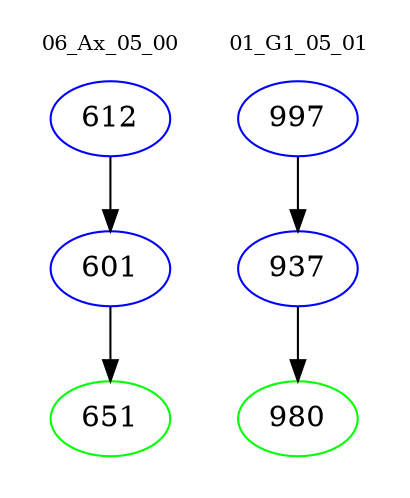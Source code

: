 digraph{
subgraph cluster_0 {
color = white
label = "06_Ax_05_00";
fontsize=10;
T0_612 [label="612", color="blue"]
T0_612 -> T0_601 [color="black"]
T0_601 [label="601", color="blue"]
T0_601 -> T0_651 [color="black"]
T0_651 [label="651", color="green"]
}
subgraph cluster_1 {
color = white
label = "01_G1_05_01";
fontsize=10;
T1_997 [label="997", color="blue"]
T1_997 -> T1_937 [color="black"]
T1_937 [label="937", color="blue"]
T1_937 -> T1_980 [color="black"]
T1_980 [label="980", color="green"]
}
}
